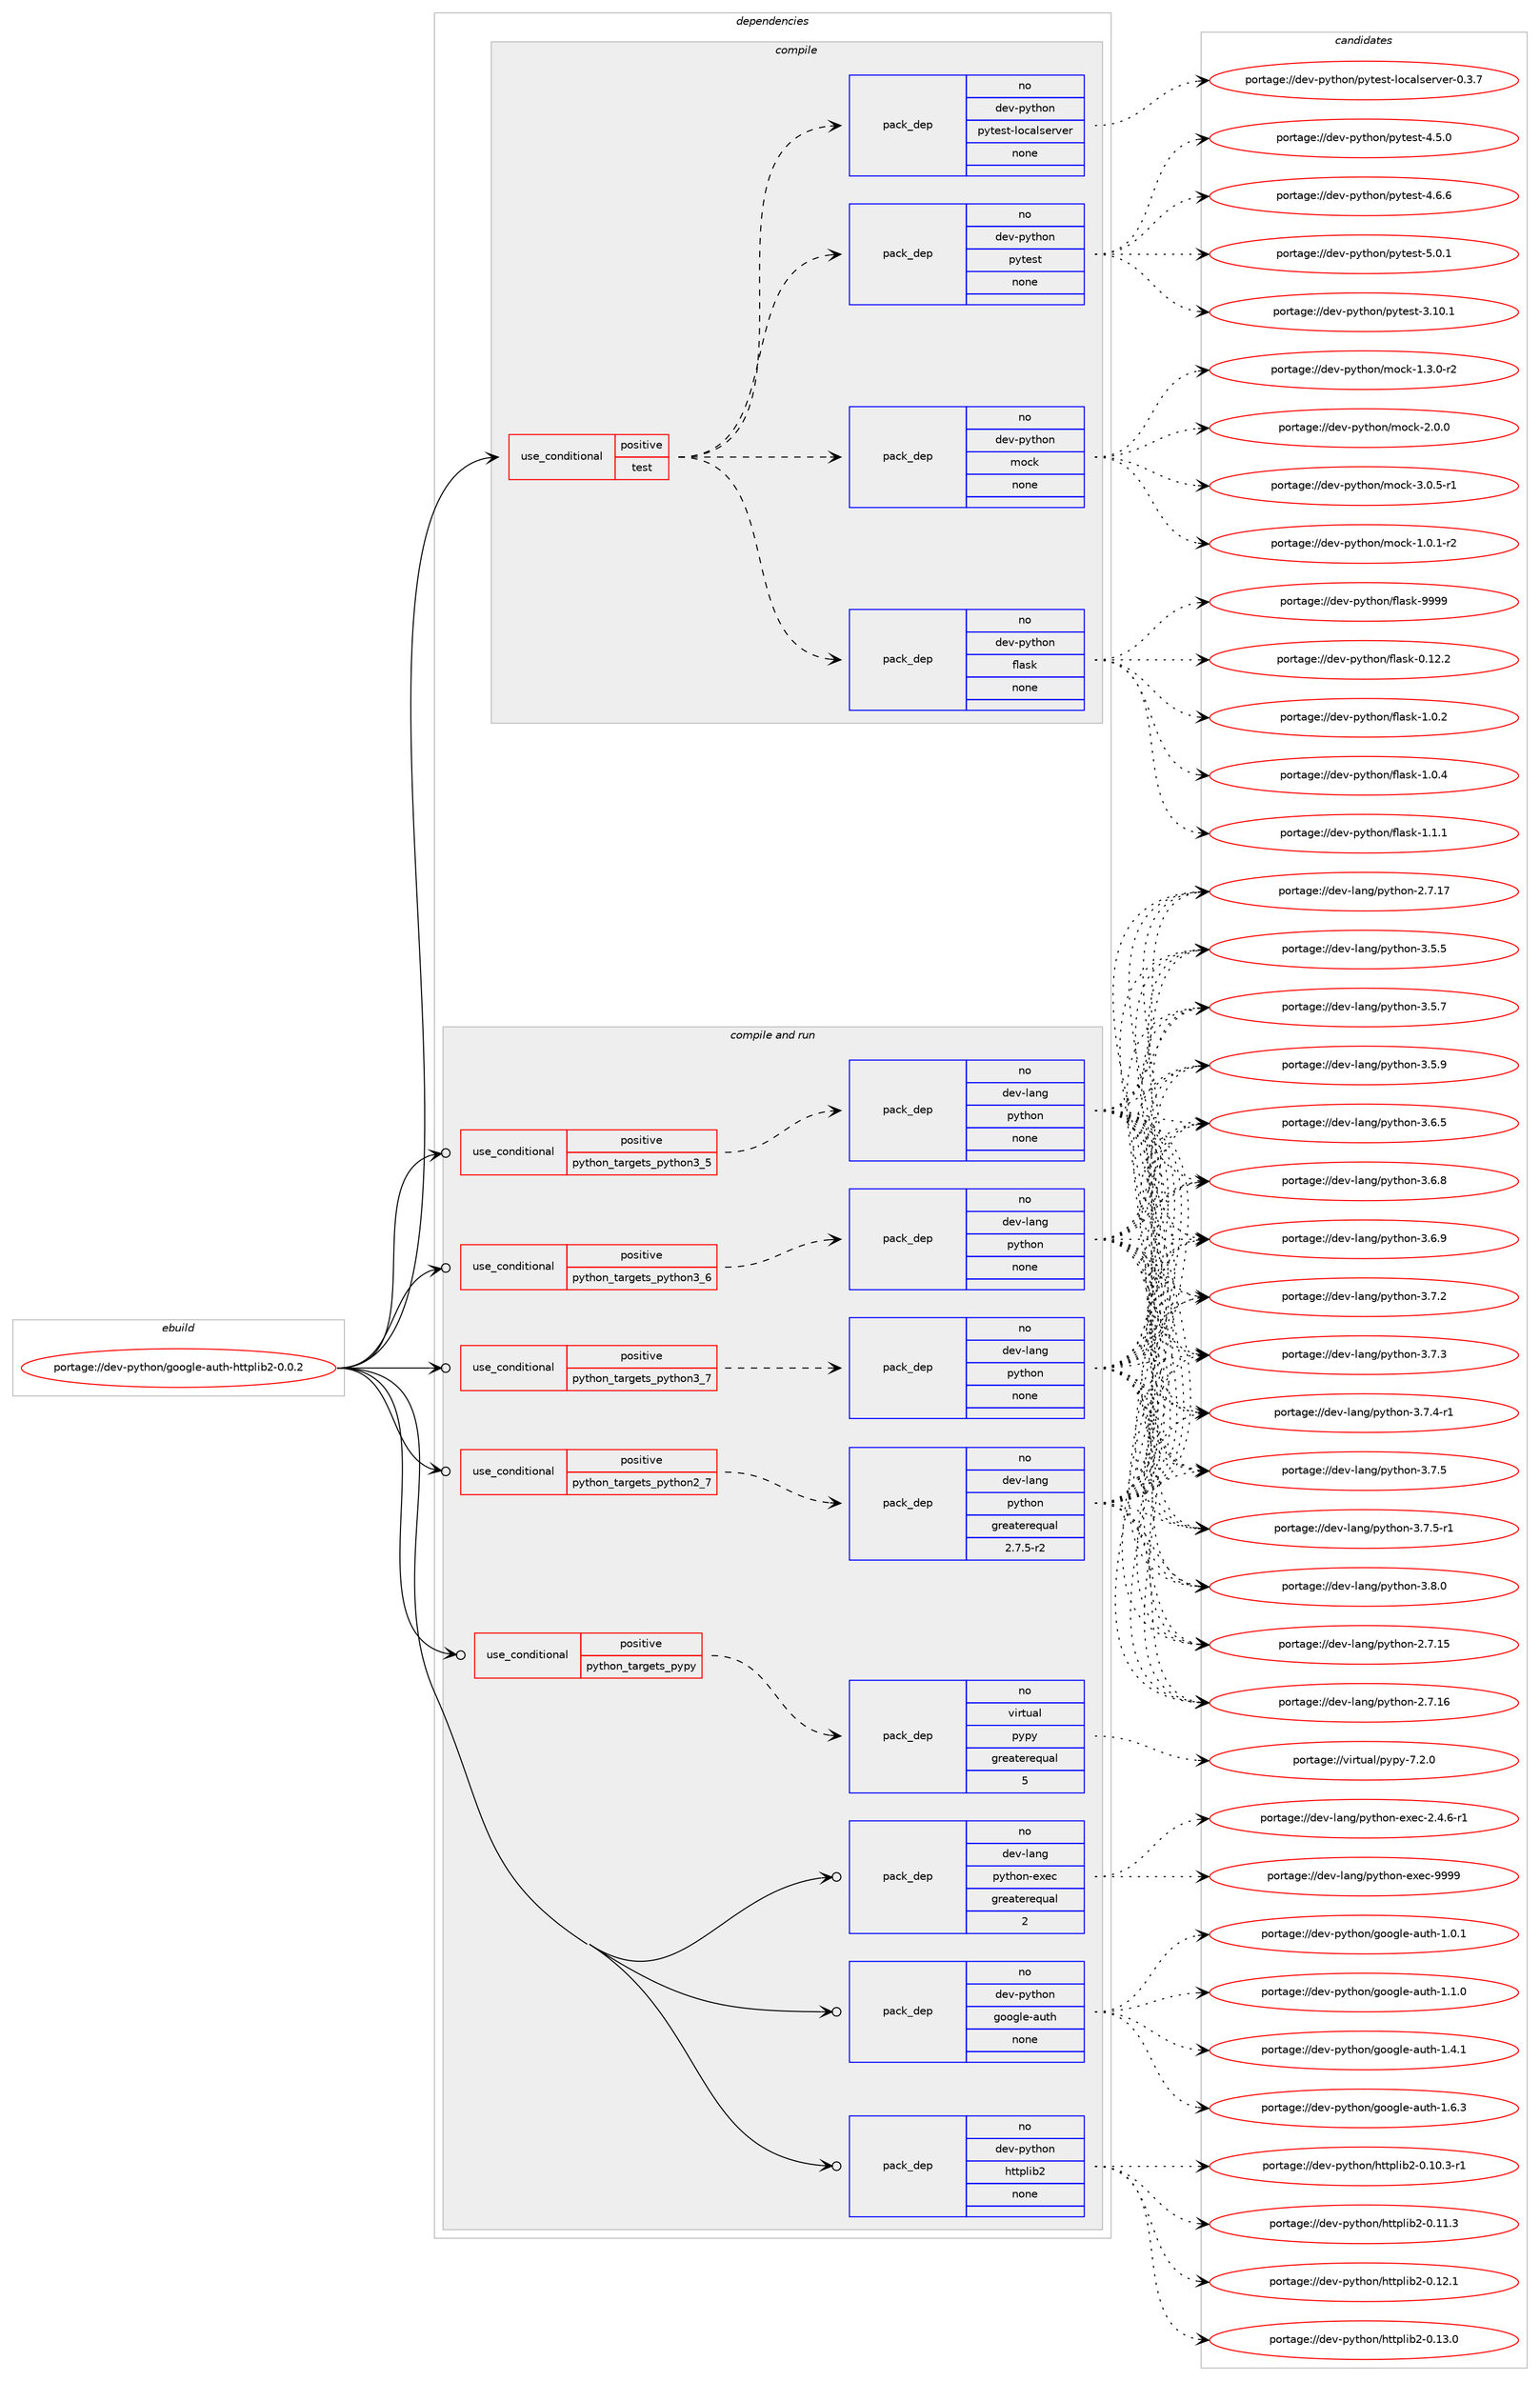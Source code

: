 digraph prolog {

# *************
# Graph options
# *************

newrank=true;
concentrate=true;
compound=true;
graph [rankdir=LR,fontname=Helvetica,fontsize=10,ranksep=1.5];#, ranksep=2.5, nodesep=0.2];
edge  [arrowhead=vee];
node  [fontname=Helvetica,fontsize=10];

# **********
# The ebuild
# **********

subgraph cluster_leftcol {
color=gray;
rank=same;
label=<<i>ebuild</i>>;
id [label="portage://dev-python/google-auth-httplib2-0.0.2", color=red, width=4, href="../dev-python/google-auth-httplib2-0.0.2.svg"];
}

# ****************
# The dependencies
# ****************

subgraph cluster_midcol {
color=gray;
label=<<i>dependencies</i>>;
subgraph cluster_compile {
fillcolor="#eeeeee";
style=filled;
label=<<i>compile</i>>;
subgraph cond29400 {
dependency142088 [label=<<TABLE BORDER="0" CELLBORDER="1" CELLSPACING="0" CELLPADDING="4"><TR><TD ROWSPAN="3" CELLPADDING="10">use_conditional</TD></TR><TR><TD>positive</TD></TR><TR><TD>test</TD></TR></TABLE>>, shape=none, color=red];
subgraph pack109369 {
dependency142089 [label=<<TABLE BORDER="0" CELLBORDER="1" CELLSPACING="0" CELLPADDING="4" WIDTH="220"><TR><TD ROWSPAN="6" CELLPADDING="30">pack_dep</TD></TR><TR><TD WIDTH="110">no</TD></TR><TR><TD>dev-python</TD></TR><TR><TD>flask</TD></TR><TR><TD>none</TD></TR><TR><TD></TD></TR></TABLE>>, shape=none, color=blue];
}
dependency142088:e -> dependency142089:w [weight=20,style="dashed",arrowhead="vee"];
subgraph pack109370 {
dependency142090 [label=<<TABLE BORDER="0" CELLBORDER="1" CELLSPACING="0" CELLPADDING="4" WIDTH="220"><TR><TD ROWSPAN="6" CELLPADDING="30">pack_dep</TD></TR><TR><TD WIDTH="110">no</TD></TR><TR><TD>dev-python</TD></TR><TR><TD>mock</TD></TR><TR><TD>none</TD></TR><TR><TD></TD></TR></TABLE>>, shape=none, color=blue];
}
dependency142088:e -> dependency142090:w [weight=20,style="dashed",arrowhead="vee"];
subgraph pack109371 {
dependency142091 [label=<<TABLE BORDER="0" CELLBORDER="1" CELLSPACING="0" CELLPADDING="4" WIDTH="220"><TR><TD ROWSPAN="6" CELLPADDING="30">pack_dep</TD></TR><TR><TD WIDTH="110">no</TD></TR><TR><TD>dev-python</TD></TR><TR><TD>pytest</TD></TR><TR><TD>none</TD></TR><TR><TD></TD></TR></TABLE>>, shape=none, color=blue];
}
dependency142088:e -> dependency142091:w [weight=20,style="dashed",arrowhead="vee"];
subgraph pack109372 {
dependency142092 [label=<<TABLE BORDER="0" CELLBORDER="1" CELLSPACING="0" CELLPADDING="4" WIDTH="220"><TR><TD ROWSPAN="6" CELLPADDING="30">pack_dep</TD></TR><TR><TD WIDTH="110">no</TD></TR><TR><TD>dev-python</TD></TR><TR><TD>pytest-localserver</TD></TR><TR><TD>none</TD></TR><TR><TD></TD></TR></TABLE>>, shape=none, color=blue];
}
dependency142088:e -> dependency142092:w [weight=20,style="dashed",arrowhead="vee"];
}
id:e -> dependency142088:w [weight=20,style="solid",arrowhead="vee"];
}
subgraph cluster_compileandrun {
fillcolor="#eeeeee";
style=filled;
label=<<i>compile and run</i>>;
subgraph cond29401 {
dependency142093 [label=<<TABLE BORDER="0" CELLBORDER="1" CELLSPACING="0" CELLPADDING="4"><TR><TD ROWSPAN="3" CELLPADDING="10">use_conditional</TD></TR><TR><TD>positive</TD></TR><TR><TD>python_targets_pypy</TD></TR></TABLE>>, shape=none, color=red];
subgraph pack109373 {
dependency142094 [label=<<TABLE BORDER="0" CELLBORDER="1" CELLSPACING="0" CELLPADDING="4" WIDTH="220"><TR><TD ROWSPAN="6" CELLPADDING="30">pack_dep</TD></TR><TR><TD WIDTH="110">no</TD></TR><TR><TD>virtual</TD></TR><TR><TD>pypy</TD></TR><TR><TD>greaterequal</TD></TR><TR><TD>5</TD></TR></TABLE>>, shape=none, color=blue];
}
dependency142093:e -> dependency142094:w [weight=20,style="dashed",arrowhead="vee"];
}
id:e -> dependency142093:w [weight=20,style="solid",arrowhead="odotvee"];
subgraph cond29402 {
dependency142095 [label=<<TABLE BORDER="0" CELLBORDER="1" CELLSPACING="0" CELLPADDING="4"><TR><TD ROWSPAN="3" CELLPADDING="10">use_conditional</TD></TR><TR><TD>positive</TD></TR><TR><TD>python_targets_python2_7</TD></TR></TABLE>>, shape=none, color=red];
subgraph pack109374 {
dependency142096 [label=<<TABLE BORDER="0" CELLBORDER="1" CELLSPACING="0" CELLPADDING="4" WIDTH="220"><TR><TD ROWSPAN="6" CELLPADDING="30">pack_dep</TD></TR><TR><TD WIDTH="110">no</TD></TR><TR><TD>dev-lang</TD></TR><TR><TD>python</TD></TR><TR><TD>greaterequal</TD></TR><TR><TD>2.7.5-r2</TD></TR></TABLE>>, shape=none, color=blue];
}
dependency142095:e -> dependency142096:w [weight=20,style="dashed",arrowhead="vee"];
}
id:e -> dependency142095:w [weight=20,style="solid",arrowhead="odotvee"];
subgraph cond29403 {
dependency142097 [label=<<TABLE BORDER="0" CELLBORDER="1" CELLSPACING="0" CELLPADDING="4"><TR><TD ROWSPAN="3" CELLPADDING="10">use_conditional</TD></TR><TR><TD>positive</TD></TR><TR><TD>python_targets_python3_5</TD></TR></TABLE>>, shape=none, color=red];
subgraph pack109375 {
dependency142098 [label=<<TABLE BORDER="0" CELLBORDER="1" CELLSPACING="0" CELLPADDING="4" WIDTH="220"><TR><TD ROWSPAN="6" CELLPADDING="30">pack_dep</TD></TR><TR><TD WIDTH="110">no</TD></TR><TR><TD>dev-lang</TD></TR><TR><TD>python</TD></TR><TR><TD>none</TD></TR><TR><TD></TD></TR></TABLE>>, shape=none, color=blue];
}
dependency142097:e -> dependency142098:w [weight=20,style="dashed",arrowhead="vee"];
}
id:e -> dependency142097:w [weight=20,style="solid",arrowhead="odotvee"];
subgraph cond29404 {
dependency142099 [label=<<TABLE BORDER="0" CELLBORDER="1" CELLSPACING="0" CELLPADDING="4"><TR><TD ROWSPAN="3" CELLPADDING="10">use_conditional</TD></TR><TR><TD>positive</TD></TR><TR><TD>python_targets_python3_6</TD></TR></TABLE>>, shape=none, color=red];
subgraph pack109376 {
dependency142100 [label=<<TABLE BORDER="0" CELLBORDER="1" CELLSPACING="0" CELLPADDING="4" WIDTH="220"><TR><TD ROWSPAN="6" CELLPADDING="30">pack_dep</TD></TR><TR><TD WIDTH="110">no</TD></TR><TR><TD>dev-lang</TD></TR><TR><TD>python</TD></TR><TR><TD>none</TD></TR><TR><TD></TD></TR></TABLE>>, shape=none, color=blue];
}
dependency142099:e -> dependency142100:w [weight=20,style="dashed",arrowhead="vee"];
}
id:e -> dependency142099:w [weight=20,style="solid",arrowhead="odotvee"];
subgraph cond29405 {
dependency142101 [label=<<TABLE BORDER="0" CELLBORDER="1" CELLSPACING="0" CELLPADDING="4"><TR><TD ROWSPAN="3" CELLPADDING="10">use_conditional</TD></TR><TR><TD>positive</TD></TR><TR><TD>python_targets_python3_7</TD></TR></TABLE>>, shape=none, color=red];
subgraph pack109377 {
dependency142102 [label=<<TABLE BORDER="0" CELLBORDER="1" CELLSPACING="0" CELLPADDING="4" WIDTH="220"><TR><TD ROWSPAN="6" CELLPADDING="30">pack_dep</TD></TR><TR><TD WIDTH="110">no</TD></TR><TR><TD>dev-lang</TD></TR><TR><TD>python</TD></TR><TR><TD>none</TD></TR><TR><TD></TD></TR></TABLE>>, shape=none, color=blue];
}
dependency142101:e -> dependency142102:w [weight=20,style="dashed",arrowhead="vee"];
}
id:e -> dependency142101:w [weight=20,style="solid",arrowhead="odotvee"];
subgraph pack109378 {
dependency142103 [label=<<TABLE BORDER="0" CELLBORDER="1" CELLSPACING="0" CELLPADDING="4" WIDTH="220"><TR><TD ROWSPAN="6" CELLPADDING="30">pack_dep</TD></TR><TR><TD WIDTH="110">no</TD></TR><TR><TD>dev-lang</TD></TR><TR><TD>python-exec</TD></TR><TR><TD>greaterequal</TD></TR><TR><TD>2</TD></TR></TABLE>>, shape=none, color=blue];
}
id:e -> dependency142103:w [weight=20,style="solid",arrowhead="odotvee"];
subgraph pack109379 {
dependency142104 [label=<<TABLE BORDER="0" CELLBORDER="1" CELLSPACING="0" CELLPADDING="4" WIDTH="220"><TR><TD ROWSPAN="6" CELLPADDING="30">pack_dep</TD></TR><TR><TD WIDTH="110">no</TD></TR><TR><TD>dev-python</TD></TR><TR><TD>google-auth</TD></TR><TR><TD>none</TD></TR><TR><TD></TD></TR></TABLE>>, shape=none, color=blue];
}
id:e -> dependency142104:w [weight=20,style="solid",arrowhead="odotvee"];
subgraph pack109380 {
dependency142105 [label=<<TABLE BORDER="0" CELLBORDER="1" CELLSPACING="0" CELLPADDING="4" WIDTH="220"><TR><TD ROWSPAN="6" CELLPADDING="30">pack_dep</TD></TR><TR><TD WIDTH="110">no</TD></TR><TR><TD>dev-python</TD></TR><TR><TD>httplib2</TD></TR><TR><TD>none</TD></TR><TR><TD></TD></TR></TABLE>>, shape=none, color=blue];
}
id:e -> dependency142105:w [weight=20,style="solid",arrowhead="odotvee"];
}
subgraph cluster_run {
fillcolor="#eeeeee";
style=filled;
label=<<i>run</i>>;
}
}

# **************
# The candidates
# **************

subgraph cluster_choices {
rank=same;
color=gray;
label=<<i>candidates</i>>;

subgraph choice109369 {
color=black;
nodesep=1;
choiceportage10010111845112121116104111110471021089711510745484649504650 [label="portage://dev-python/flask-0.12.2", color=red, width=4,href="../dev-python/flask-0.12.2.svg"];
choiceportage100101118451121211161041111104710210897115107454946484650 [label="portage://dev-python/flask-1.0.2", color=red, width=4,href="../dev-python/flask-1.0.2.svg"];
choiceportage100101118451121211161041111104710210897115107454946484652 [label="portage://dev-python/flask-1.0.4", color=red, width=4,href="../dev-python/flask-1.0.4.svg"];
choiceportage100101118451121211161041111104710210897115107454946494649 [label="portage://dev-python/flask-1.1.1", color=red, width=4,href="../dev-python/flask-1.1.1.svg"];
choiceportage1001011184511212111610411111047102108971151074557575757 [label="portage://dev-python/flask-9999", color=red, width=4,href="../dev-python/flask-9999.svg"];
dependency142089:e -> choiceportage10010111845112121116104111110471021089711510745484649504650:w [style=dotted,weight="100"];
dependency142089:e -> choiceportage100101118451121211161041111104710210897115107454946484650:w [style=dotted,weight="100"];
dependency142089:e -> choiceportage100101118451121211161041111104710210897115107454946484652:w [style=dotted,weight="100"];
dependency142089:e -> choiceportage100101118451121211161041111104710210897115107454946494649:w [style=dotted,weight="100"];
dependency142089:e -> choiceportage1001011184511212111610411111047102108971151074557575757:w [style=dotted,weight="100"];
}
subgraph choice109370 {
color=black;
nodesep=1;
choiceportage1001011184511212111610411111047109111991074549464846494511450 [label="portage://dev-python/mock-1.0.1-r2", color=red, width=4,href="../dev-python/mock-1.0.1-r2.svg"];
choiceportage1001011184511212111610411111047109111991074549465146484511450 [label="portage://dev-python/mock-1.3.0-r2", color=red, width=4,href="../dev-python/mock-1.3.0-r2.svg"];
choiceportage100101118451121211161041111104710911199107455046484648 [label="portage://dev-python/mock-2.0.0", color=red, width=4,href="../dev-python/mock-2.0.0.svg"];
choiceportage1001011184511212111610411111047109111991074551464846534511449 [label="portage://dev-python/mock-3.0.5-r1", color=red, width=4,href="../dev-python/mock-3.0.5-r1.svg"];
dependency142090:e -> choiceportage1001011184511212111610411111047109111991074549464846494511450:w [style=dotted,weight="100"];
dependency142090:e -> choiceportage1001011184511212111610411111047109111991074549465146484511450:w [style=dotted,weight="100"];
dependency142090:e -> choiceportage100101118451121211161041111104710911199107455046484648:w [style=dotted,weight="100"];
dependency142090:e -> choiceportage1001011184511212111610411111047109111991074551464846534511449:w [style=dotted,weight="100"];
}
subgraph choice109371 {
color=black;
nodesep=1;
choiceportage100101118451121211161041111104711212111610111511645514649484649 [label="portage://dev-python/pytest-3.10.1", color=red, width=4,href="../dev-python/pytest-3.10.1.svg"];
choiceportage1001011184511212111610411111047112121116101115116455246534648 [label="portage://dev-python/pytest-4.5.0", color=red, width=4,href="../dev-python/pytest-4.5.0.svg"];
choiceportage1001011184511212111610411111047112121116101115116455246544654 [label="portage://dev-python/pytest-4.6.6", color=red, width=4,href="../dev-python/pytest-4.6.6.svg"];
choiceportage1001011184511212111610411111047112121116101115116455346484649 [label="portage://dev-python/pytest-5.0.1", color=red, width=4,href="../dev-python/pytest-5.0.1.svg"];
dependency142091:e -> choiceportage100101118451121211161041111104711212111610111511645514649484649:w [style=dotted,weight="100"];
dependency142091:e -> choiceportage1001011184511212111610411111047112121116101115116455246534648:w [style=dotted,weight="100"];
dependency142091:e -> choiceportage1001011184511212111610411111047112121116101115116455246544654:w [style=dotted,weight="100"];
dependency142091:e -> choiceportage1001011184511212111610411111047112121116101115116455346484649:w [style=dotted,weight="100"];
}
subgraph choice109372 {
color=black;
nodesep=1;
choiceportage1001011184511212111610411111047112121116101115116451081119997108115101114118101114454846514655 [label="portage://dev-python/pytest-localserver-0.3.7", color=red, width=4,href="../dev-python/pytest-localserver-0.3.7.svg"];
dependency142092:e -> choiceportage1001011184511212111610411111047112121116101115116451081119997108115101114118101114454846514655:w [style=dotted,weight="100"];
}
subgraph choice109373 {
color=black;
nodesep=1;
choiceportage1181051141161179710847112121112121455546504648 [label="portage://virtual/pypy-7.2.0", color=red, width=4,href="../virtual/pypy-7.2.0.svg"];
dependency142094:e -> choiceportage1181051141161179710847112121112121455546504648:w [style=dotted,weight="100"];
}
subgraph choice109374 {
color=black;
nodesep=1;
choiceportage10010111845108971101034711212111610411111045504655464953 [label="portage://dev-lang/python-2.7.15", color=red, width=4,href="../dev-lang/python-2.7.15.svg"];
choiceportage10010111845108971101034711212111610411111045504655464954 [label="portage://dev-lang/python-2.7.16", color=red, width=4,href="../dev-lang/python-2.7.16.svg"];
choiceportage10010111845108971101034711212111610411111045504655464955 [label="portage://dev-lang/python-2.7.17", color=red, width=4,href="../dev-lang/python-2.7.17.svg"];
choiceportage100101118451089711010347112121116104111110455146534653 [label="portage://dev-lang/python-3.5.5", color=red, width=4,href="../dev-lang/python-3.5.5.svg"];
choiceportage100101118451089711010347112121116104111110455146534655 [label="portage://dev-lang/python-3.5.7", color=red, width=4,href="../dev-lang/python-3.5.7.svg"];
choiceportage100101118451089711010347112121116104111110455146534657 [label="portage://dev-lang/python-3.5.9", color=red, width=4,href="../dev-lang/python-3.5.9.svg"];
choiceportage100101118451089711010347112121116104111110455146544653 [label="portage://dev-lang/python-3.6.5", color=red, width=4,href="../dev-lang/python-3.6.5.svg"];
choiceportage100101118451089711010347112121116104111110455146544656 [label="portage://dev-lang/python-3.6.8", color=red, width=4,href="../dev-lang/python-3.6.8.svg"];
choiceportage100101118451089711010347112121116104111110455146544657 [label="portage://dev-lang/python-3.6.9", color=red, width=4,href="../dev-lang/python-3.6.9.svg"];
choiceportage100101118451089711010347112121116104111110455146554650 [label="portage://dev-lang/python-3.7.2", color=red, width=4,href="../dev-lang/python-3.7.2.svg"];
choiceportage100101118451089711010347112121116104111110455146554651 [label="portage://dev-lang/python-3.7.3", color=red, width=4,href="../dev-lang/python-3.7.3.svg"];
choiceportage1001011184510897110103471121211161041111104551465546524511449 [label="portage://dev-lang/python-3.7.4-r1", color=red, width=4,href="../dev-lang/python-3.7.4-r1.svg"];
choiceportage100101118451089711010347112121116104111110455146554653 [label="portage://dev-lang/python-3.7.5", color=red, width=4,href="../dev-lang/python-3.7.5.svg"];
choiceportage1001011184510897110103471121211161041111104551465546534511449 [label="portage://dev-lang/python-3.7.5-r1", color=red, width=4,href="../dev-lang/python-3.7.5-r1.svg"];
choiceportage100101118451089711010347112121116104111110455146564648 [label="portage://dev-lang/python-3.8.0", color=red, width=4,href="../dev-lang/python-3.8.0.svg"];
dependency142096:e -> choiceportage10010111845108971101034711212111610411111045504655464953:w [style=dotted,weight="100"];
dependency142096:e -> choiceportage10010111845108971101034711212111610411111045504655464954:w [style=dotted,weight="100"];
dependency142096:e -> choiceportage10010111845108971101034711212111610411111045504655464955:w [style=dotted,weight="100"];
dependency142096:e -> choiceportage100101118451089711010347112121116104111110455146534653:w [style=dotted,weight="100"];
dependency142096:e -> choiceportage100101118451089711010347112121116104111110455146534655:w [style=dotted,weight="100"];
dependency142096:e -> choiceportage100101118451089711010347112121116104111110455146534657:w [style=dotted,weight="100"];
dependency142096:e -> choiceportage100101118451089711010347112121116104111110455146544653:w [style=dotted,weight="100"];
dependency142096:e -> choiceportage100101118451089711010347112121116104111110455146544656:w [style=dotted,weight="100"];
dependency142096:e -> choiceportage100101118451089711010347112121116104111110455146544657:w [style=dotted,weight="100"];
dependency142096:e -> choiceportage100101118451089711010347112121116104111110455146554650:w [style=dotted,weight="100"];
dependency142096:e -> choiceportage100101118451089711010347112121116104111110455146554651:w [style=dotted,weight="100"];
dependency142096:e -> choiceportage1001011184510897110103471121211161041111104551465546524511449:w [style=dotted,weight="100"];
dependency142096:e -> choiceportage100101118451089711010347112121116104111110455146554653:w [style=dotted,weight="100"];
dependency142096:e -> choiceportage1001011184510897110103471121211161041111104551465546534511449:w [style=dotted,weight="100"];
dependency142096:e -> choiceportage100101118451089711010347112121116104111110455146564648:w [style=dotted,weight="100"];
}
subgraph choice109375 {
color=black;
nodesep=1;
choiceportage10010111845108971101034711212111610411111045504655464953 [label="portage://dev-lang/python-2.7.15", color=red, width=4,href="../dev-lang/python-2.7.15.svg"];
choiceportage10010111845108971101034711212111610411111045504655464954 [label="portage://dev-lang/python-2.7.16", color=red, width=4,href="../dev-lang/python-2.7.16.svg"];
choiceportage10010111845108971101034711212111610411111045504655464955 [label="portage://dev-lang/python-2.7.17", color=red, width=4,href="../dev-lang/python-2.7.17.svg"];
choiceportage100101118451089711010347112121116104111110455146534653 [label="portage://dev-lang/python-3.5.5", color=red, width=4,href="../dev-lang/python-3.5.5.svg"];
choiceportage100101118451089711010347112121116104111110455146534655 [label="portage://dev-lang/python-3.5.7", color=red, width=4,href="../dev-lang/python-3.5.7.svg"];
choiceportage100101118451089711010347112121116104111110455146534657 [label="portage://dev-lang/python-3.5.9", color=red, width=4,href="../dev-lang/python-3.5.9.svg"];
choiceportage100101118451089711010347112121116104111110455146544653 [label="portage://dev-lang/python-3.6.5", color=red, width=4,href="../dev-lang/python-3.6.5.svg"];
choiceportage100101118451089711010347112121116104111110455146544656 [label="portage://dev-lang/python-3.6.8", color=red, width=4,href="../dev-lang/python-3.6.8.svg"];
choiceportage100101118451089711010347112121116104111110455146544657 [label="portage://dev-lang/python-3.6.9", color=red, width=4,href="../dev-lang/python-3.6.9.svg"];
choiceportage100101118451089711010347112121116104111110455146554650 [label="portage://dev-lang/python-3.7.2", color=red, width=4,href="../dev-lang/python-3.7.2.svg"];
choiceportage100101118451089711010347112121116104111110455146554651 [label="portage://dev-lang/python-3.7.3", color=red, width=4,href="../dev-lang/python-3.7.3.svg"];
choiceportage1001011184510897110103471121211161041111104551465546524511449 [label="portage://dev-lang/python-3.7.4-r1", color=red, width=4,href="../dev-lang/python-3.7.4-r1.svg"];
choiceportage100101118451089711010347112121116104111110455146554653 [label="portage://dev-lang/python-3.7.5", color=red, width=4,href="../dev-lang/python-3.7.5.svg"];
choiceportage1001011184510897110103471121211161041111104551465546534511449 [label="portage://dev-lang/python-3.7.5-r1", color=red, width=4,href="../dev-lang/python-3.7.5-r1.svg"];
choiceportage100101118451089711010347112121116104111110455146564648 [label="portage://dev-lang/python-3.8.0", color=red, width=4,href="../dev-lang/python-3.8.0.svg"];
dependency142098:e -> choiceportage10010111845108971101034711212111610411111045504655464953:w [style=dotted,weight="100"];
dependency142098:e -> choiceportage10010111845108971101034711212111610411111045504655464954:w [style=dotted,weight="100"];
dependency142098:e -> choiceportage10010111845108971101034711212111610411111045504655464955:w [style=dotted,weight="100"];
dependency142098:e -> choiceportage100101118451089711010347112121116104111110455146534653:w [style=dotted,weight="100"];
dependency142098:e -> choiceportage100101118451089711010347112121116104111110455146534655:w [style=dotted,weight="100"];
dependency142098:e -> choiceportage100101118451089711010347112121116104111110455146534657:w [style=dotted,weight="100"];
dependency142098:e -> choiceportage100101118451089711010347112121116104111110455146544653:w [style=dotted,weight="100"];
dependency142098:e -> choiceportage100101118451089711010347112121116104111110455146544656:w [style=dotted,weight="100"];
dependency142098:e -> choiceportage100101118451089711010347112121116104111110455146544657:w [style=dotted,weight="100"];
dependency142098:e -> choiceportage100101118451089711010347112121116104111110455146554650:w [style=dotted,weight="100"];
dependency142098:e -> choiceportage100101118451089711010347112121116104111110455146554651:w [style=dotted,weight="100"];
dependency142098:e -> choiceportage1001011184510897110103471121211161041111104551465546524511449:w [style=dotted,weight="100"];
dependency142098:e -> choiceportage100101118451089711010347112121116104111110455146554653:w [style=dotted,weight="100"];
dependency142098:e -> choiceportage1001011184510897110103471121211161041111104551465546534511449:w [style=dotted,weight="100"];
dependency142098:e -> choiceportage100101118451089711010347112121116104111110455146564648:w [style=dotted,weight="100"];
}
subgraph choice109376 {
color=black;
nodesep=1;
choiceportage10010111845108971101034711212111610411111045504655464953 [label="portage://dev-lang/python-2.7.15", color=red, width=4,href="../dev-lang/python-2.7.15.svg"];
choiceportage10010111845108971101034711212111610411111045504655464954 [label="portage://dev-lang/python-2.7.16", color=red, width=4,href="../dev-lang/python-2.7.16.svg"];
choiceportage10010111845108971101034711212111610411111045504655464955 [label="portage://dev-lang/python-2.7.17", color=red, width=4,href="../dev-lang/python-2.7.17.svg"];
choiceportage100101118451089711010347112121116104111110455146534653 [label="portage://dev-lang/python-3.5.5", color=red, width=4,href="../dev-lang/python-3.5.5.svg"];
choiceportage100101118451089711010347112121116104111110455146534655 [label="portage://dev-lang/python-3.5.7", color=red, width=4,href="../dev-lang/python-3.5.7.svg"];
choiceportage100101118451089711010347112121116104111110455146534657 [label="portage://dev-lang/python-3.5.9", color=red, width=4,href="../dev-lang/python-3.5.9.svg"];
choiceportage100101118451089711010347112121116104111110455146544653 [label="portage://dev-lang/python-3.6.5", color=red, width=4,href="../dev-lang/python-3.6.5.svg"];
choiceportage100101118451089711010347112121116104111110455146544656 [label="portage://dev-lang/python-3.6.8", color=red, width=4,href="../dev-lang/python-3.6.8.svg"];
choiceportage100101118451089711010347112121116104111110455146544657 [label="portage://dev-lang/python-3.6.9", color=red, width=4,href="../dev-lang/python-3.6.9.svg"];
choiceportage100101118451089711010347112121116104111110455146554650 [label="portage://dev-lang/python-3.7.2", color=red, width=4,href="../dev-lang/python-3.7.2.svg"];
choiceportage100101118451089711010347112121116104111110455146554651 [label="portage://dev-lang/python-3.7.3", color=red, width=4,href="../dev-lang/python-3.7.3.svg"];
choiceportage1001011184510897110103471121211161041111104551465546524511449 [label="portage://dev-lang/python-3.7.4-r1", color=red, width=4,href="../dev-lang/python-3.7.4-r1.svg"];
choiceportage100101118451089711010347112121116104111110455146554653 [label="portage://dev-lang/python-3.7.5", color=red, width=4,href="../dev-lang/python-3.7.5.svg"];
choiceportage1001011184510897110103471121211161041111104551465546534511449 [label="portage://dev-lang/python-3.7.5-r1", color=red, width=4,href="../dev-lang/python-3.7.5-r1.svg"];
choiceportage100101118451089711010347112121116104111110455146564648 [label="portage://dev-lang/python-3.8.0", color=red, width=4,href="../dev-lang/python-3.8.0.svg"];
dependency142100:e -> choiceportage10010111845108971101034711212111610411111045504655464953:w [style=dotted,weight="100"];
dependency142100:e -> choiceportage10010111845108971101034711212111610411111045504655464954:w [style=dotted,weight="100"];
dependency142100:e -> choiceportage10010111845108971101034711212111610411111045504655464955:w [style=dotted,weight="100"];
dependency142100:e -> choiceportage100101118451089711010347112121116104111110455146534653:w [style=dotted,weight="100"];
dependency142100:e -> choiceportage100101118451089711010347112121116104111110455146534655:w [style=dotted,weight="100"];
dependency142100:e -> choiceportage100101118451089711010347112121116104111110455146534657:w [style=dotted,weight="100"];
dependency142100:e -> choiceportage100101118451089711010347112121116104111110455146544653:w [style=dotted,weight="100"];
dependency142100:e -> choiceportage100101118451089711010347112121116104111110455146544656:w [style=dotted,weight="100"];
dependency142100:e -> choiceportage100101118451089711010347112121116104111110455146544657:w [style=dotted,weight="100"];
dependency142100:e -> choiceportage100101118451089711010347112121116104111110455146554650:w [style=dotted,weight="100"];
dependency142100:e -> choiceportage100101118451089711010347112121116104111110455146554651:w [style=dotted,weight="100"];
dependency142100:e -> choiceportage1001011184510897110103471121211161041111104551465546524511449:w [style=dotted,weight="100"];
dependency142100:e -> choiceportage100101118451089711010347112121116104111110455146554653:w [style=dotted,weight="100"];
dependency142100:e -> choiceportage1001011184510897110103471121211161041111104551465546534511449:w [style=dotted,weight="100"];
dependency142100:e -> choiceportage100101118451089711010347112121116104111110455146564648:w [style=dotted,weight="100"];
}
subgraph choice109377 {
color=black;
nodesep=1;
choiceportage10010111845108971101034711212111610411111045504655464953 [label="portage://dev-lang/python-2.7.15", color=red, width=4,href="../dev-lang/python-2.7.15.svg"];
choiceportage10010111845108971101034711212111610411111045504655464954 [label="portage://dev-lang/python-2.7.16", color=red, width=4,href="../dev-lang/python-2.7.16.svg"];
choiceportage10010111845108971101034711212111610411111045504655464955 [label="portage://dev-lang/python-2.7.17", color=red, width=4,href="../dev-lang/python-2.7.17.svg"];
choiceportage100101118451089711010347112121116104111110455146534653 [label="portage://dev-lang/python-3.5.5", color=red, width=4,href="../dev-lang/python-3.5.5.svg"];
choiceportage100101118451089711010347112121116104111110455146534655 [label="portage://dev-lang/python-3.5.7", color=red, width=4,href="../dev-lang/python-3.5.7.svg"];
choiceportage100101118451089711010347112121116104111110455146534657 [label="portage://dev-lang/python-3.5.9", color=red, width=4,href="../dev-lang/python-3.5.9.svg"];
choiceportage100101118451089711010347112121116104111110455146544653 [label="portage://dev-lang/python-3.6.5", color=red, width=4,href="../dev-lang/python-3.6.5.svg"];
choiceportage100101118451089711010347112121116104111110455146544656 [label="portage://dev-lang/python-3.6.8", color=red, width=4,href="../dev-lang/python-3.6.8.svg"];
choiceportage100101118451089711010347112121116104111110455146544657 [label="portage://dev-lang/python-3.6.9", color=red, width=4,href="../dev-lang/python-3.6.9.svg"];
choiceportage100101118451089711010347112121116104111110455146554650 [label="portage://dev-lang/python-3.7.2", color=red, width=4,href="../dev-lang/python-3.7.2.svg"];
choiceportage100101118451089711010347112121116104111110455146554651 [label="portage://dev-lang/python-3.7.3", color=red, width=4,href="../dev-lang/python-3.7.3.svg"];
choiceportage1001011184510897110103471121211161041111104551465546524511449 [label="portage://dev-lang/python-3.7.4-r1", color=red, width=4,href="../dev-lang/python-3.7.4-r1.svg"];
choiceportage100101118451089711010347112121116104111110455146554653 [label="portage://dev-lang/python-3.7.5", color=red, width=4,href="../dev-lang/python-3.7.5.svg"];
choiceportage1001011184510897110103471121211161041111104551465546534511449 [label="portage://dev-lang/python-3.7.5-r1", color=red, width=4,href="../dev-lang/python-3.7.5-r1.svg"];
choiceportage100101118451089711010347112121116104111110455146564648 [label="portage://dev-lang/python-3.8.0", color=red, width=4,href="../dev-lang/python-3.8.0.svg"];
dependency142102:e -> choiceportage10010111845108971101034711212111610411111045504655464953:w [style=dotted,weight="100"];
dependency142102:e -> choiceportage10010111845108971101034711212111610411111045504655464954:w [style=dotted,weight="100"];
dependency142102:e -> choiceportage10010111845108971101034711212111610411111045504655464955:w [style=dotted,weight="100"];
dependency142102:e -> choiceportage100101118451089711010347112121116104111110455146534653:w [style=dotted,weight="100"];
dependency142102:e -> choiceportage100101118451089711010347112121116104111110455146534655:w [style=dotted,weight="100"];
dependency142102:e -> choiceportage100101118451089711010347112121116104111110455146534657:w [style=dotted,weight="100"];
dependency142102:e -> choiceportage100101118451089711010347112121116104111110455146544653:w [style=dotted,weight="100"];
dependency142102:e -> choiceportage100101118451089711010347112121116104111110455146544656:w [style=dotted,weight="100"];
dependency142102:e -> choiceportage100101118451089711010347112121116104111110455146544657:w [style=dotted,weight="100"];
dependency142102:e -> choiceportage100101118451089711010347112121116104111110455146554650:w [style=dotted,weight="100"];
dependency142102:e -> choiceportage100101118451089711010347112121116104111110455146554651:w [style=dotted,weight="100"];
dependency142102:e -> choiceportage1001011184510897110103471121211161041111104551465546524511449:w [style=dotted,weight="100"];
dependency142102:e -> choiceportage100101118451089711010347112121116104111110455146554653:w [style=dotted,weight="100"];
dependency142102:e -> choiceportage1001011184510897110103471121211161041111104551465546534511449:w [style=dotted,weight="100"];
dependency142102:e -> choiceportage100101118451089711010347112121116104111110455146564648:w [style=dotted,weight="100"];
}
subgraph choice109378 {
color=black;
nodesep=1;
choiceportage10010111845108971101034711212111610411111045101120101994550465246544511449 [label="portage://dev-lang/python-exec-2.4.6-r1", color=red, width=4,href="../dev-lang/python-exec-2.4.6-r1.svg"];
choiceportage10010111845108971101034711212111610411111045101120101994557575757 [label="portage://dev-lang/python-exec-9999", color=red, width=4,href="../dev-lang/python-exec-9999.svg"];
dependency142103:e -> choiceportage10010111845108971101034711212111610411111045101120101994550465246544511449:w [style=dotted,weight="100"];
dependency142103:e -> choiceportage10010111845108971101034711212111610411111045101120101994557575757:w [style=dotted,weight="100"];
}
subgraph choice109379 {
color=black;
nodesep=1;
choiceportage10010111845112121116104111110471031111111031081014597117116104454946484649 [label="portage://dev-python/google-auth-1.0.1", color=red, width=4,href="../dev-python/google-auth-1.0.1.svg"];
choiceportage10010111845112121116104111110471031111111031081014597117116104454946494648 [label="portage://dev-python/google-auth-1.1.0", color=red, width=4,href="../dev-python/google-auth-1.1.0.svg"];
choiceportage10010111845112121116104111110471031111111031081014597117116104454946524649 [label="portage://dev-python/google-auth-1.4.1", color=red, width=4,href="../dev-python/google-auth-1.4.1.svg"];
choiceportage10010111845112121116104111110471031111111031081014597117116104454946544651 [label="portage://dev-python/google-auth-1.6.3", color=red, width=4,href="../dev-python/google-auth-1.6.3.svg"];
dependency142104:e -> choiceportage10010111845112121116104111110471031111111031081014597117116104454946484649:w [style=dotted,weight="100"];
dependency142104:e -> choiceportage10010111845112121116104111110471031111111031081014597117116104454946494648:w [style=dotted,weight="100"];
dependency142104:e -> choiceportage10010111845112121116104111110471031111111031081014597117116104454946524649:w [style=dotted,weight="100"];
dependency142104:e -> choiceportage10010111845112121116104111110471031111111031081014597117116104454946544651:w [style=dotted,weight="100"];
}
subgraph choice109380 {
color=black;
nodesep=1;
choiceportage10010111845112121116104111110471041161161121081059850454846494846514511449 [label="portage://dev-python/httplib2-0.10.3-r1", color=red, width=4,href="../dev-python/httplib2-0.10.3-r1.svg"];
choiceportage1001011184511212111610411111047104116116112108105985045484649494651 [label="portage://dev-python/httplib2-0.11.3", color=red, width=4,href="../dev-python/httplib2-0.11.3.svg"];
choiceportage1001011184511212111610411111047104116116112108105985045484649504649 [label="portage://dev-python/httplib2-0.12.1", color=red, width=4,href="../dev-python/httplib2-0.12.1.svg"];
choiceportage1001011184511212111610411111047104116116112108105985045484649514648 [label="portage://dev-python/httplib2-0.13.0", color=red, width=4,href="../dev-python/httplib2-0.13.0.svg"];
dependency142105:e -> choiceportage10010111845112121116104111110471041161161121081059850454846494846514511449:w [style=dotted,weight="100"];
dependency142105:e -> choiceportage1001011184511212111610411111047104116116112108105985045484649494651:w [style=dotted,weight="100"];
dependency142105:e -> choiceportage1001011184511212111610411111047104116116112108105985045484649504649:w [style=dotted,weight="100"];
dependency142105:e -> choiceportage1001011184511212111610411111047104116116112108105985045484649514648:w [style=dotted,weight="100"];
}
}

}
